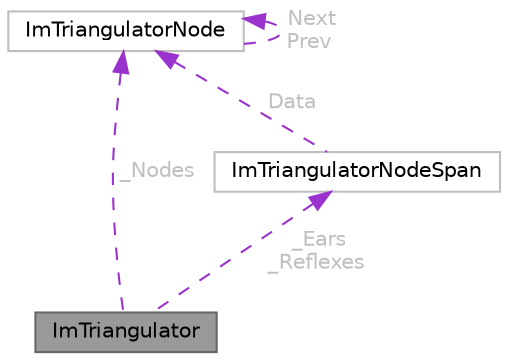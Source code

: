 digraph "ImTriangulator"
{
 // LATEX_PDF_SIZE
  bgcolor="transparent";
  edge [fontname=Helvetica,fontsize=10,labelfontname=Helvetica,labelfontsize=10];
  node [fontname=Helvetica,fontsize=10,shape=box,height=0.2,width=0.4];
  Node1 [id="Node000001",label="ImTriangulator",height=0.2,width=0.4,color="gray40", fillcolor="grey60", style="filled", fontcolor="black",tooltip=" "];
  Node2 -> Node1 [id="edge1_Node000001_Node000002",dir="back",color="darkorchid3",style="dashed",tooltip=" ",label=" _Nodes",fontcolor="grey" ];
  Node2 [id="Node000002",label="ImTriangulatorNode",height=0.2,width=0.4,color="grey75", fillcolor="white", style="filled",URL="$structImTriangulatorNode.html",tooltip=" "];
  Node2 -> Node2 [id="edge2_Node000002_Node000002",dir="back",color="darkorchid3",style="dashed",tooltip=" ",label=" Next\nPrev",fontcolor="grey" ];
  Node3 -> Node1 [id="edge3_Node000001_Node000003",dir="back",color="darkorchid3",style="dashed",tooltip=" ",label=" _Ears\n_Reflexes",fontcolor="grey" ];
  Node3 [id="Node000003",label="ImTriangulatorNodeSpan",height=0.2,width=0.4,color="grey75", fillcolor="white", style="filled",URL="$structImTriangulatorNodeSpan.html",tooltip=" "];
  Node2 -> Node3 [id="edge4_Node000003_Node000002",dir="back",color="darkorchid3",style="dashed",tooltip=" ",label=" Data",fontcolor="grey" ];
}
